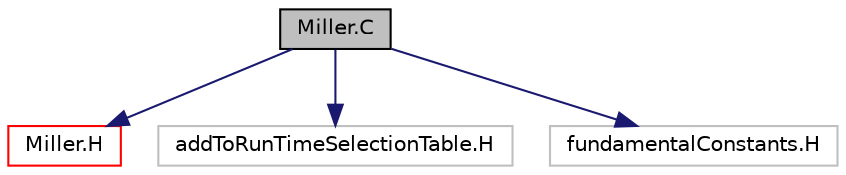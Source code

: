 digraph "Miller.C"
{
  bgcolor="transparent";
  edge [fontname="Helvetica",fontsize="10",labelfontname="Helvetica",labelfontsize="10"];
  node [fontname="Helvetica",fontsize="10",shape=record];
  Node0 [label="Miller.C",height=0.2,width=0.4,color="black", fillcolor="grey75", style="filled", fontcolor="black"];
  Node0 -> Node1 [color="midnightblue",fontsize="10",style="solid",fontname="Helvetica"];
  Node1 [label="Miller.H",height=0.2,width=0.4,color="red",URL="$a00608.html"];
  Node0 -> Node23 [color="midnightblue",fontsize="10",style="solid",fontname="Helvetica"];
  Node23 [label="addToRunTimeSelectionTable.H",height=0.2,width=0.4,color="grey75"];
  Node0 -> Node24 [color="midnightblue",fontsize="10",style="solid",fontname="Helvetica"];
  Node24 [label="fundamentalConstants.H",height=0.2,width=0.4,color="grey75"];
}
